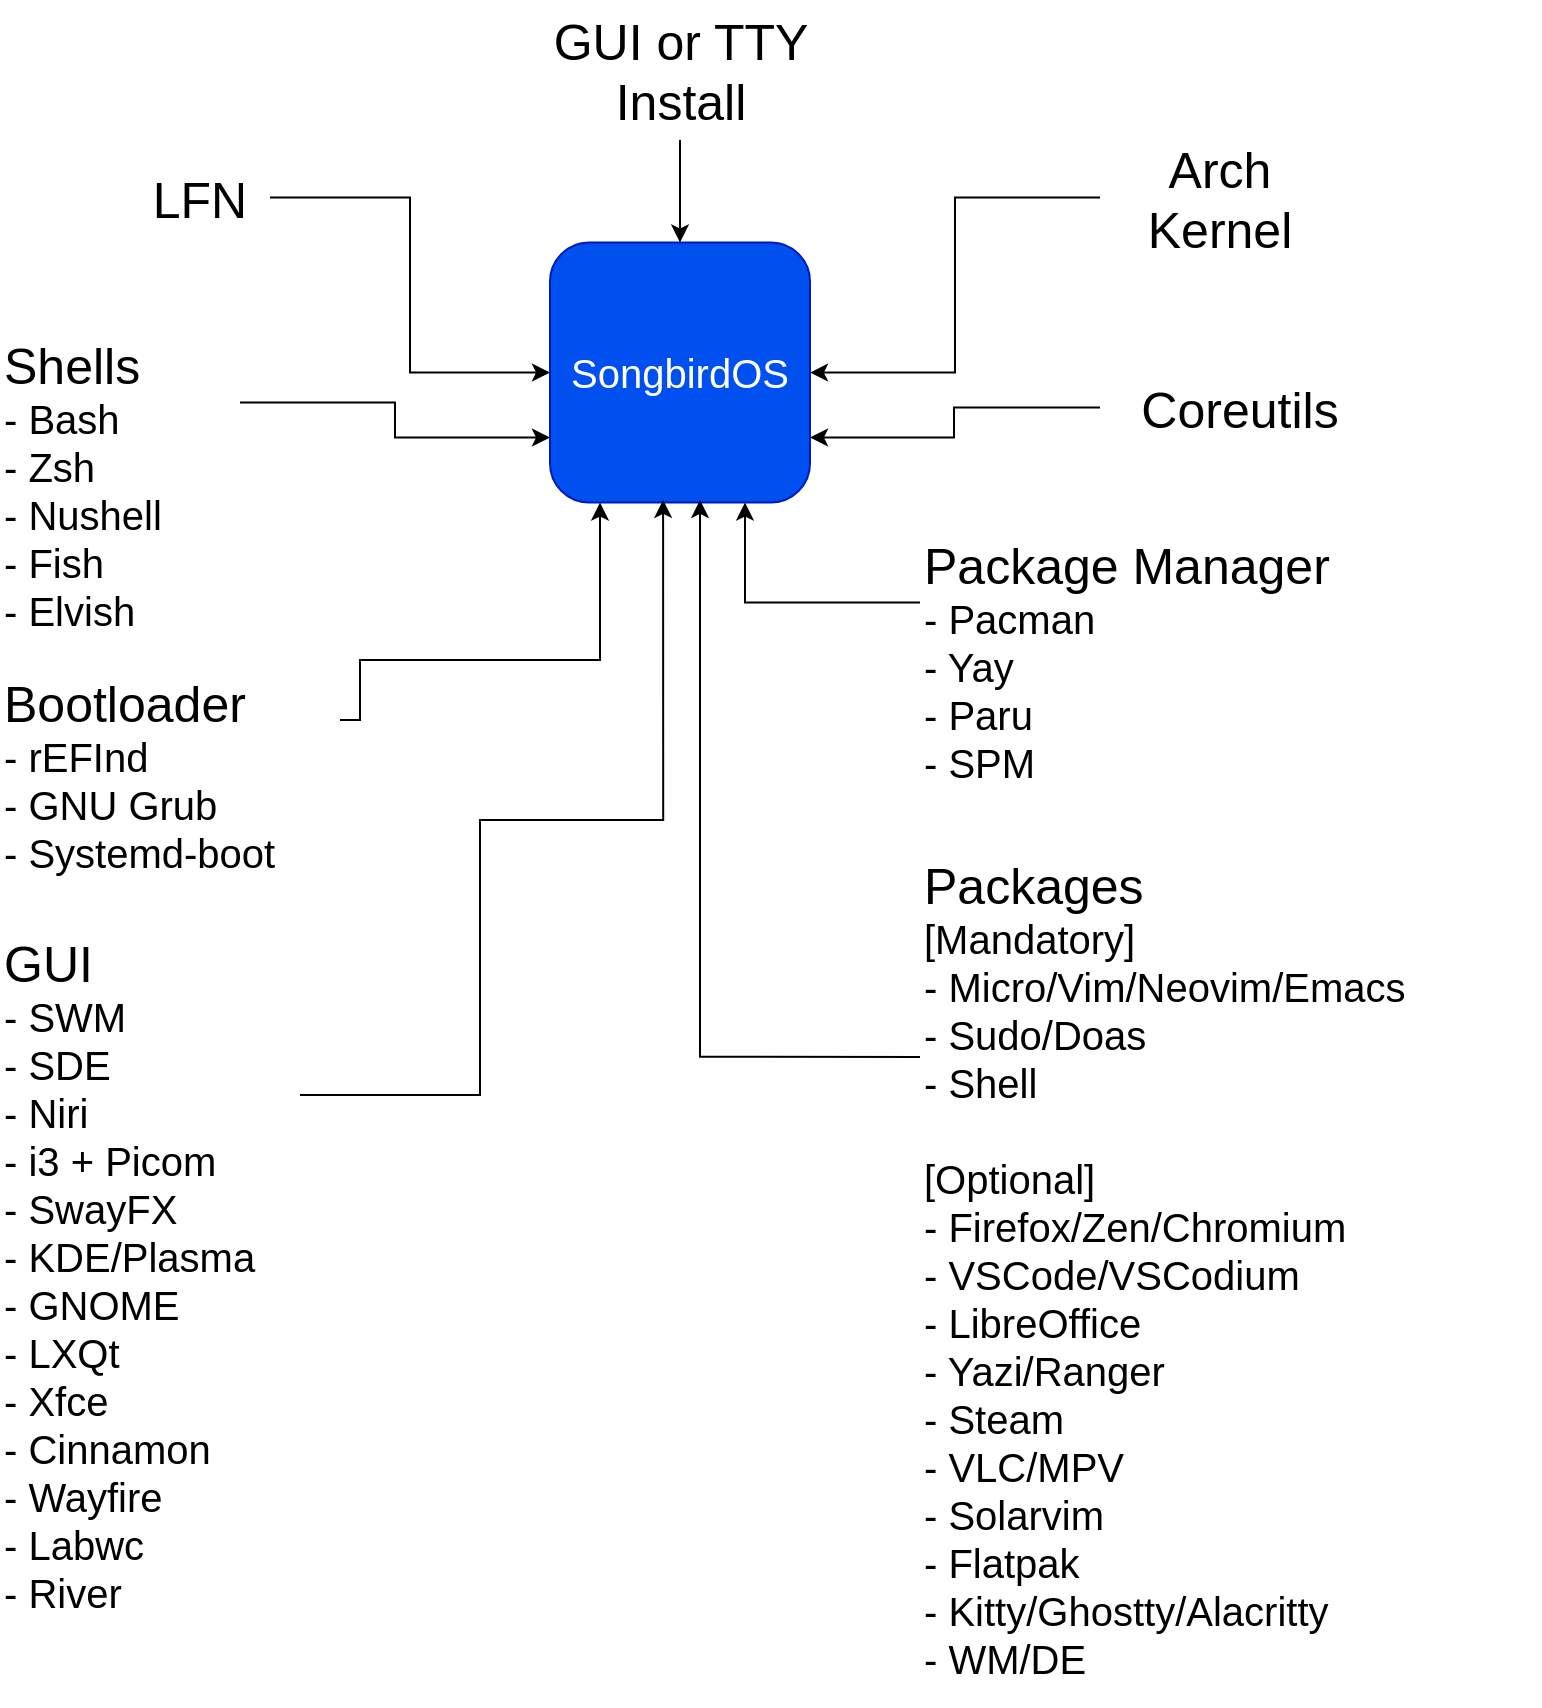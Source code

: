 <mxfile version="26.0.11">
  <diagram name="Page-1" id="1_7t-P76lmZtNRDh8vAA">
    <mxGraphModel dx="1990" dy="1214" grid="1" gridSize="10" guides="1" tooltips="1" connect="1" arrows="1" fold="1" page="1" pageScale="1" pageWidth="850" pageHeight="1100" math="0" shadow="0">
      <root>
        <mxCell id="0" />
        <mxCell id="1" parent="0" />
        <mxCell id="RPQStguwNUF31plh696X-48" value="" style="group;fontColor=light-dark(#000000,#000000);" vertex="1" connectable="0" parent="1">
          <mxGeometry x="70" y="120" width="770" height="850" as="geometry" />
        </mxCell>
        <mxCell id="RPQStguwNUF31plh696X-43" value="&lt;div&gt;&lt;font style=&quot;font-size: 25px;&quot;&gt;GUI&lt;/font&gt;&lt;/div&gt;&lt;div&gt;&lt;font style=&quot;font-size: 20px;&quot;&gt;- SWM&lt;/font&gt;&lt;/div&gt;&lt;div&gt;&lt;font style=&quot;font-size: 20px;&quot;&gt;- SDE&lt;/font&gt;&lt;/div&gt;&lt;div&gt;&lt;font style=&quot;font-size: 20px;&quot;&gt;- Niri&lt;/font&gt;&lt;/div&gt;&lt;div&gt;&lt;font style=&quot;font-size: 20px;&quot;&gt;- i3 + Picom&lt;/font&gt;&lt;/div&gt;&lt;div&gt;&lt;font style=&quot;font-size: 20px;&quot;&gt;- SwayFX&lt;/font&gt;&lt;/div&gt;&lt;div&gt;&lt;font style=&quot;font-size: 20px;&quot;&gt;- KDE/Plasma&lt;/font&gt;&lt;/div&gt;&lt;div&gt;&lt;font style=&quot;font-size: 20px;&quot;&gt;- GNOME&lt;/font&gt;&lt;/div&gt;&lt;div&gt;&lt;font style=&quot;font-size: 20px;&quot;&gt;- LXQt&lt;/font&gt;&lt;/div&gt;&lt;div&gt;&lt;font style=&quot;font-size: 20px;&quot;&gt;- Xfce&lt;/font&gt;&lt;/div&gt;&lt;div&gt;&lt;font style=&quot;font-size: 20px;&quot;&gt;- Cinnamon&lt;/font&gt;&lt;/div&gt;&lt;div&gt;&lt;font style=&quot;font-size: 20px;&quot;&gt;- Wayfire&lt;/font&gt;&lt;/div&gt;&lt;div&gt;&lt;font style=&quot;font-size: 20px;&quot;&gt;- Labwc&lt;/font&gt;&lt;/div&gt;&lt;div&gt;&lt;font style=&quot;font-size: 20px;&quot;&gt;- River&lt;/font&gt;&lt;/div&gt;" style="text;html=1;whiteSpace=wrap;overflow=hidden;rounded=0;fontColor=light-dark(#000000,#000000);" vertex="1" parent="RPQStguwNUF31plh696X-48">
          <mxGeometry y="460" width="150" height="350" as="geometry" />
        </mxCell>
        <mxCell id="RPQStguwNUF31plh696X-13" style="edgeStyle=orthogonalEdgeStyle;rounded=0;orthogonalLoop=1;jettySize=auto;html=1;exitX=0;exitY=0.5;exitDx=0;exitDy=0;fontColor=light-dark(#000000,#000000);" edge="1" parent="RPQStguwNUF31plh696X-48" source="RPQStguwNUF31plh696X-8" target="RPQStguwNUF31plh696X-1">
          <mxGeometry relative="1" as="geometry" />
        </mxCell>
        <mxCell id="RPQStguwNUF31plh696X-8" value="Arch Kernel" style="text;html=1;align=center;verticalAlign=middle;whiteSpace=wrap;rounded=0;fontSize=25;fontColor=light-dark(#000000,#000000);" vertex="1" parent="RPQStguwNUF31plh696X-48">
          <mxGeometry x="550" y="60" width="120" height="77.5" as="geometry" />
        </mxCell>
        <mxCell id="RPQStguwNUF31plh696X-20" style="edgeStyle=orthogonalEdgeStyle;rounded=0;orthogonalLoop=1;jettySize=auto;html=1;entryX=1;entryY=0.75;entryDx=0;entryDy=0;exitX=0;exitY=0.5;exitDx=0;exitDy=0;fontColor=light-dark(#000000,#000000);" edge="1" parent="RPQStguwNUF31plh696X-48" source="RPQStguwNUF31plh696X-10" target="RPQStguwNUF31plh696X-1">
          <mxGeometry relative="1" as="geometry">
            <Array as="points">
              <mxPoint x="477" y="204" />
              <mxPoint x="477" y="219" />
            </Array>
          </mxGeometry>
        </mxCell>
        <mxCell id="RPQStguwNUF31plh696X-10" value="Coreutils" style="text;html=1;align=center;verticalAlign=middle;whiteSpace=wrap;rounded=0;fontSize=25;fontColor=light-dark(#000000,#000000);" vertex="1" parent="RPQStguwNUF31plh696X-48">
          <mxGeometry x="550" y="170" width="140" height="67.5" as="geometry" />
        </mxCell>
        <mxCell id="RPQStguwNUF31plh696X-1" value="SongbirdOS" style="whiteSpace=wrap;html=1;aspect=fixed;fontSize=20;rounded=1;fontColor=#ffffff;fillColor=#0050ef;strokeColor=#001DBC;" vertex="1" parent="RPQStguwNUF31plh696X-48">
          <mxGeometry x="275" y="121.25" width="130" height="130" as="geometry" />
        </mxCell>
        <mxCell id="RPQStguwNUF31plh696X-12" style="edgeStyle=orthogonalEdgeStyle;rounded=0;orthogonalLoop=1;jettySize=auto;html=1;exitX=1;exitY=0.5;exitDx=0;exitDy=0;entryX=0;entryY=0.5;entryDx=0;entryDy=0;fontColor=light-dark(#000000,#000000);" edge="1" parent="RPQStguwNUF31plh696X-48" source="RPQStguwNUF31plh696X-5" target="RPQStguwNUF31plh696X-1">
          <mxGeometry relative="1" as="geometry" />
        </mxCell>
        <mxCell id="RPQStguwNUF31plh696X-5" value="LFN" style="text;html=1;align=center;verticalAlign=middle;whiteSpace=wrap;rounded=0;fontSize=25;fontColor=light-dark(#000000,#000000);" vertex="1" parent="RPQStguwNUF31plh696X-48">
          <mxGeometry x="65" y="81.25" width="70" height="35" as="geometry" />
        </mxCell>
        <mxCell id="RPQStguwNUF31plh696X-30" value="&lt;div&gt;&lt;font style=&quot;font-size: 25px;&quot;&gt;Shells&lt;/font&gt;&lt;/div&gt;&lt;div&gt;&lt;font style=&quot;font-size: 20px;&quot;&gt;- Bash&lt;/font&gt;&lt;/div&gt;&lt;div&gt;&lt;font style=&quot;font-size: 20px;&quot;&gt;- Zsh&lt;/font&gt;&lt;/div&gt;&lt;div&gt;&lt;font style=&quot;font-size: 20px;&quot;&gt;- Nushell&lt;/font&gt;&lt;/div&gt;&lt;div&gt;&lt;font style=&quot;font-size: 20px;&quot;&gt;- Fish&lt;/font&gt;&lt;/div&gt;&lt;div&gt;&lt;font style=&quot;font-size: 20px;&quot;&gt;- Elvish&lt;/font&gt;&lt;/div&gt;" style="text;html=1;whiteSpace=wrap;overflow=hidden;rounded=0;fontColor=light-dark(#000000,#000000);" vertex="1" parent="RPQStguwNUF31plh696X-48">
          <mxGeometry y="161.25" width="120" height="160" as="geometry" />
        </mxCell>
        <mxCell id="RPQStguwNUF31plh696X-33" style="edgeStyle=orthogonalEdgeStyle;rounded=0;orthogonalLoop=1;jettySize=auto;html=1;exitX=1;exitY=0.25;exitDx=0;exitDy=0;entryX=0;entryY=0.75;entryDx=0;entryDy=0;fontColor=light-dark(#000000,#000000);" edge="1" parent="RPQStguwNUF31plh696X-48" source="RPQStguwNUF31plh696X-30" target="RPQStguwNUF31plh696X-1">
          <mxGeometry relative="1" as="geometry" />
        </mxCell>
        <mxCell id="RPQStguwNUF31plh696X-35" style="edgeStyle=orthogonalEdgeStyle;rounded=0;orthogonalLoop=1;jettySize=auto;html=1;exitX=0;exitY=0.25;exitDx=0;exitDy=0;entryX=0.75;entryY=1;entryDx=0;entryDy=0;fontColor=light-dark(#000000,#000000);" edge="1" parent="RPQStguwNUF31plh696X-48" source="RPQStguwNUF31plh696X-34" target="RPQStguwNUF31plh696X-1">
          <mxGeometry relative="1" as="geometry" />
        </mxCell>
        <mxCell id="RPQStguwNUF31plh696X-34" value="&lt;div&gt;&lt;font style=&quot;font-size: 25px;&quot;&gt;Package Manager&lt;br&gt;&lt;/font&gt;&lt;/div&gt;&lt;div&gt;&lt;font style=&quot;font-size: 20px;&quot;&gt;- Pacman&lt;/font&gt;&lt;/div&gt;&lt;div&gt;&lt;font style=&quot;font-size: 20px;&quot;&gt;- Yay&lt;/font&gt;&lt;/div&gt;&lt;div&gt;&lt;font style=&quot;font-size: 20px;&quot;&gt;- Paru&lt;/font&gt;&lt;/div&gt;&lt;div&gt;&lt;font style=&quot;font-size: 20px;&quot;&gt;- SPM&lt;/font&gt;&lt;/div&gt;" style="text;html=1;whiteSpace=wrap;overflow=hidden;rounded=0;fontColor=light-dark(#000000,#000000);" vertex="1" parent="RPQStguwNUF31plh696X-48">
          <mxGeometry x="460" y="261.25" width="230" height="160" as="geometry" />
        </mxCell>
        <mxCell id="RPQStguwNUF31plh696X-38" style="edgeStyle=orthogonalEdgeStyle;rounded=0;orthogonalLoop=1;jettySize=auto;html=1;entryX=0.5;entryY=0;entryDx=0;entryDy=0;fontColor=light-dark(#000000,#000000);" edge="1" parent="RPQStguwNUF31plh696X-48" source="RPQStguwNUF31plh696X-37" target="RPQStguwNUF31plh696X-1">
          <mxGeometry relative="1" as="geometry" />
        </mxCell>
        <mxCell id="RPQStguwNUF31plh696X-37" value="&lt;div&gt;&lt;font style=&quot;font-size: 25px;&quot;&gt;GUI or TTY&lt;/font&gt;&lt;/div&gt;&lt;div&gt;&lt;font style=&quot;font-size: 25px;&quot;&gt;Install&lt;/font&gt;&lt;/div&gt;" style="text;html=1;align=center;verticalAlign=middle;resizable=0;points=[];autosize=1;strokeColor=none;fillColor=none;fontColor=light-dark(#000000,#000000);" vertex="1" parent="RPQStguwNUF31plh696X-48">
          <mxGeometry x="255" width="170" height="70" as="geometry" />
        </mxCell>
        <mxCell id="RPQStguwNUF31plh696X-41" style="edgeStyle=orthogonalEdgeStyle;rounded=0;orthogonalLoop=1;jettySize=auto;html=1;entryX=0.5;entryY=1;entryDx=0;entryDy=0;exitX=1;exitY=0.25;exitDx=0;exitDy=0;fontColor=light-dark(#000000,#000000);" edge="1" parent="RPQStguwNUF31plh696X-48" source="RPQStguwNUF31plh696X-40">
          <mxGeometry relative="1" as="geometry">
            <mxPoint x="150" y="360" as="sourcePoint" />
            <mxPoint x="300" y="251.25" as="targetPoint" />
            <Array as="points">
              <mxPoint x="180" y="360" />
              <mxPoint x="180" y="330" />
              <mxPoint x="300" y="330" />
            </Array>
          </mxGeometry>
        </mxCell>
        <mxCell id="RPQStguwNUF31plh696X-40" value="&lt;div&gt;&lt;font style=&quot;font-size: 25px;&quot;&gt;Bootloader&lt;/font&gt;&lt;/div&gt;&lt;div&gt;&lt;font style=&quot;font-size: 20px;&quot;&gt;- rEFInd&lt;/font&gt;&lt;/div&gt;&lt;div&gt;&lt;font style=&quot;font-size: 20px;&quot;&gt;- GNU Grub&lt;/font&gt;&lt;/div&gt;&lt;div&gt;&lt;font style=&quot;font-size: 20px;&quot;&gt;- Systemd-boot&lt;/font&gt;&lt;/div&gt;" style="text;html=1;whiteSpace=wrap;overflow=hidden;rounded=0;fontColor=light-dark(#000000,#000000);" vertex="1" parent="RPQStguwNUF31plh696X-48">
          <mxGeometry y="330" width="170" height="120" as="geometry" />
        </mxCell>
        <mxCell id="RPQStguwNUF31plh696X-44" style="edgeStyle=orthogonalEdgeStyle;rounded=0;orthogonalLoop=1;jettySize=auto;html=1;exitX=1;exitY=0.25;exitDx=0;exitDy=0;entryX=0.435;entryY=0.99;entryDx=0;entryDy=0;entryPerimeter=0;fontColor=light-dark(#000000,#000000);" edge="1" parent="RPQStguwNUF31plh696X-48" source="RPQStguwNUF31plh696X-43" target="RPQStguwNUF31plh696X-1">
          <mxGeometry relative="1" as="geometry">
            <Array as="points">
              <mxPoint x="240" y="547" />
              <mxPoint x="240" y="410" />
              <mxPoint x="332" y="410" />
            </Array>
          </mxGeometry>
        </mxCell>
        <mxCell id="RPQStguwNUF31plh696X-45" value="&lt;div&gt;&lt;font style=&quot;font-size: 25px;&quot;&gt;Packages&lt;/font&gt;&lt;/div&gt;&lt;div&gt;&lt;font style=&quot;font-size: 20px;&quot;&gt;[Mandatory]&lt;/font&gt;&lt;/div&gt;&lt;div&gt;&lt;font style=&quot;font-size: 20px;&quot;&gt;- Micro/Vim/Neovim/Emacs&lt;/font&gt;&lt;/div&gt;&lt;div&gt;&lt;font style=&quot;font-size: 20px;&quot;&gt;- Sudo/Doas&lt;/font&gt;&lt;/div&gt;&lt;div&gt;&lt;font style=&quot;font-size: 20px;&quot;&gt;- Shell&lt;/font&gt;&lt;/div&gt;&lt;div&gt;&lt;font style=&quot;font-size: 20px;&quot;&gt;&lt;br&gt;&lt;/font&gt;&lt;/div&gt;&lt;div&gt;&lt;font style=&quot;font-size: 20px;&quot;&gt;[Optional]&lt;/font&gt;&lt;/div&gt;&lt;div&gt;&lt;font style=&quot;font-size: 20px;&quot;&gt;- Firefox/Zen/Chromium&lt;/font&gt;&lt;/div&gt;&lt;div&gt;&lt;font style=&quot;font-size: 20px;&quot;&gt;- VSCode/VSCodium&lt;/font&gt;&lt;/div&gt;&lt;div&gt;&lt;font style=&quot;font-size: 20px;&quot;&gt;- LibreOffice&lt;/font&gt;&lt;/div&gt;&lt;div&gt;&lt;font style=&quot;font-size: 20px;&quot;&gt;- Yazi/Ranger&lt;/font&gt;&lt;/div&gt;&lt;div&gt;&lt;font style=&quot;font-size: 20px;&quot;&gt;- Steam&lt;/font&gt;&lt;/div&gt;&lt;div&gt;&lt;font style=&quot;font-size: 20px;&quot;&gt;- VLC/MPV&lt;/font&gt;&lt;/div&gt;&lt;div&gt;&lt;font style=&quot;font-size: 20px;&quot;&gt;- Solarvim&lt;/font&gt;&lt;/div&gt;&lt;div&gt;&lt;font style=&quot;font-size: 20px;&quot;&gt;- Flatpak&lt;/font&gt;&lt;/div&gt;&lt;div&gt;&lt;font style=&quot;font-size: 20px;&quot;&gt;- Kitty/Ghostty/Alacritty&lt;/font&gt;&lt;/div&gt;&lt;div&gt;&lt;font style=&quot;font-size: 20px;&quot;&gt;- WM/DE&lt;/font&gt;&lt;/div&gt;" style="text;html=1;whiteSpace=wrap;overflow=hidden;rounded=0;fontColor=light-dark(#000000,#000000);" vertex="1" parent="RPQStguwNUF31plh696X-48">
          <mxGeometry x="460" y="421.25" width="310" height="428.75" as="geometry" />
        </mxCell>
        <mxCell id="RPQStguwNUF31plh696X-46" style="edgeStyle=orthogonalEdgeStyle;rounded=0;orthogonalLoop=1;jettySize=auto;html=1;exitX=0;exitY=0.25;exitDx=0;exitDy=0;entryX=0.577;entryY=0.99;entryDx=0;entryDy=0;entryPerimeter=0;fontColor=light-dark(#000000,#000000);" edge="1" parent="RPQStguwNUF31plh696X-48" source="RPQStguwNUF31plh696X-45" target="RPQStguwNUF31plh696X-1">
          <mxGeometry relative="1" as="geometry" />
        </mxCell>
      </root>
    </mxGraphModel>
  </diagram>
</mxfile>
